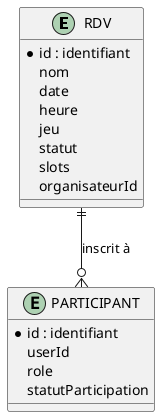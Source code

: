 @startuml rdv_service_mcd

entity "RDV" as Rdv {
  *id : identifiant
  nom
  date
  heure
  jeu
  statut
  slots
  organisateurId
}

entity "PARTICIPANT" as Participant {
  *id : identifiant
  userId
  role
  statutParticipation
}

Rdv ||--o{ Participant : "inscrit à"

@enduml
